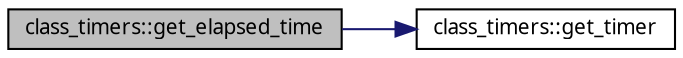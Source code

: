 digraph G
{
  edge [fontname="FreeSans.ttf",fontsize=10,labelfontname="FreeSans.ttf",labelfontsize=10];
  node [fontname="FreeSans.ttf",fontsize=10,shape=record];
  rankdir=LR;
  Node1 [label="class_timers::get_elapsed_time",height=0.2,width=0.4,color="black", fillcolor="grey75", style="filled" fontcolor="black"];
  Node1 -> Node2 [color="midnightblue",fontsize=10,style="solid"];
  Node2 [label="class_timers::get_timer",height=0.2,width=0.4,color="black", fillcolor="white", style="filled",URL="$classclass__timers.html#e4fe19b5b56b72ce2601d74f6519bd0b"];
}
